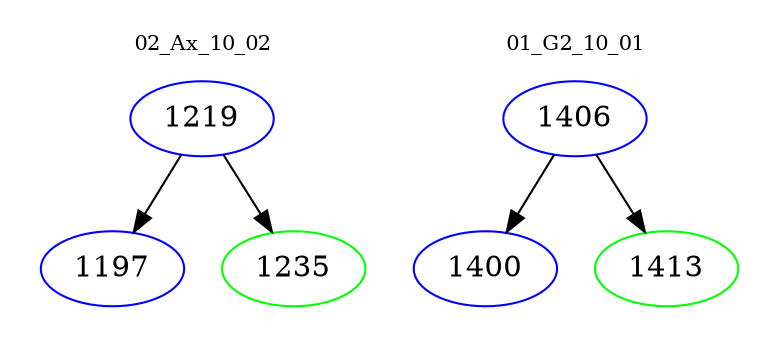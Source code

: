 digraph{
subgraph cluster_0 {
color = white
label = "02_Ax_10_02";
fontsize=10;
T0_1219 [label="1219", color="blue"]
T0_1219 -> T0_1197 [color="black"]
T0_1197 [label="1197", color="blue"]
T0_1219 -> T0_1235 [color="black"]
T0_1235 [label="1235", color="green"]
}
subgraph cluster_1 {
color = white
label = "01_G2_10_01";
fontsize=10;
T1_1406 [label="1406", color="blue"]
T1_1406 -> T1_1400 [color="black"]
T1_1400 [label="1400", color="blue"]
T1_1406 -> T1_1413 [color="black"]
T1_1413 [label="1413", color="green"]
}
}
